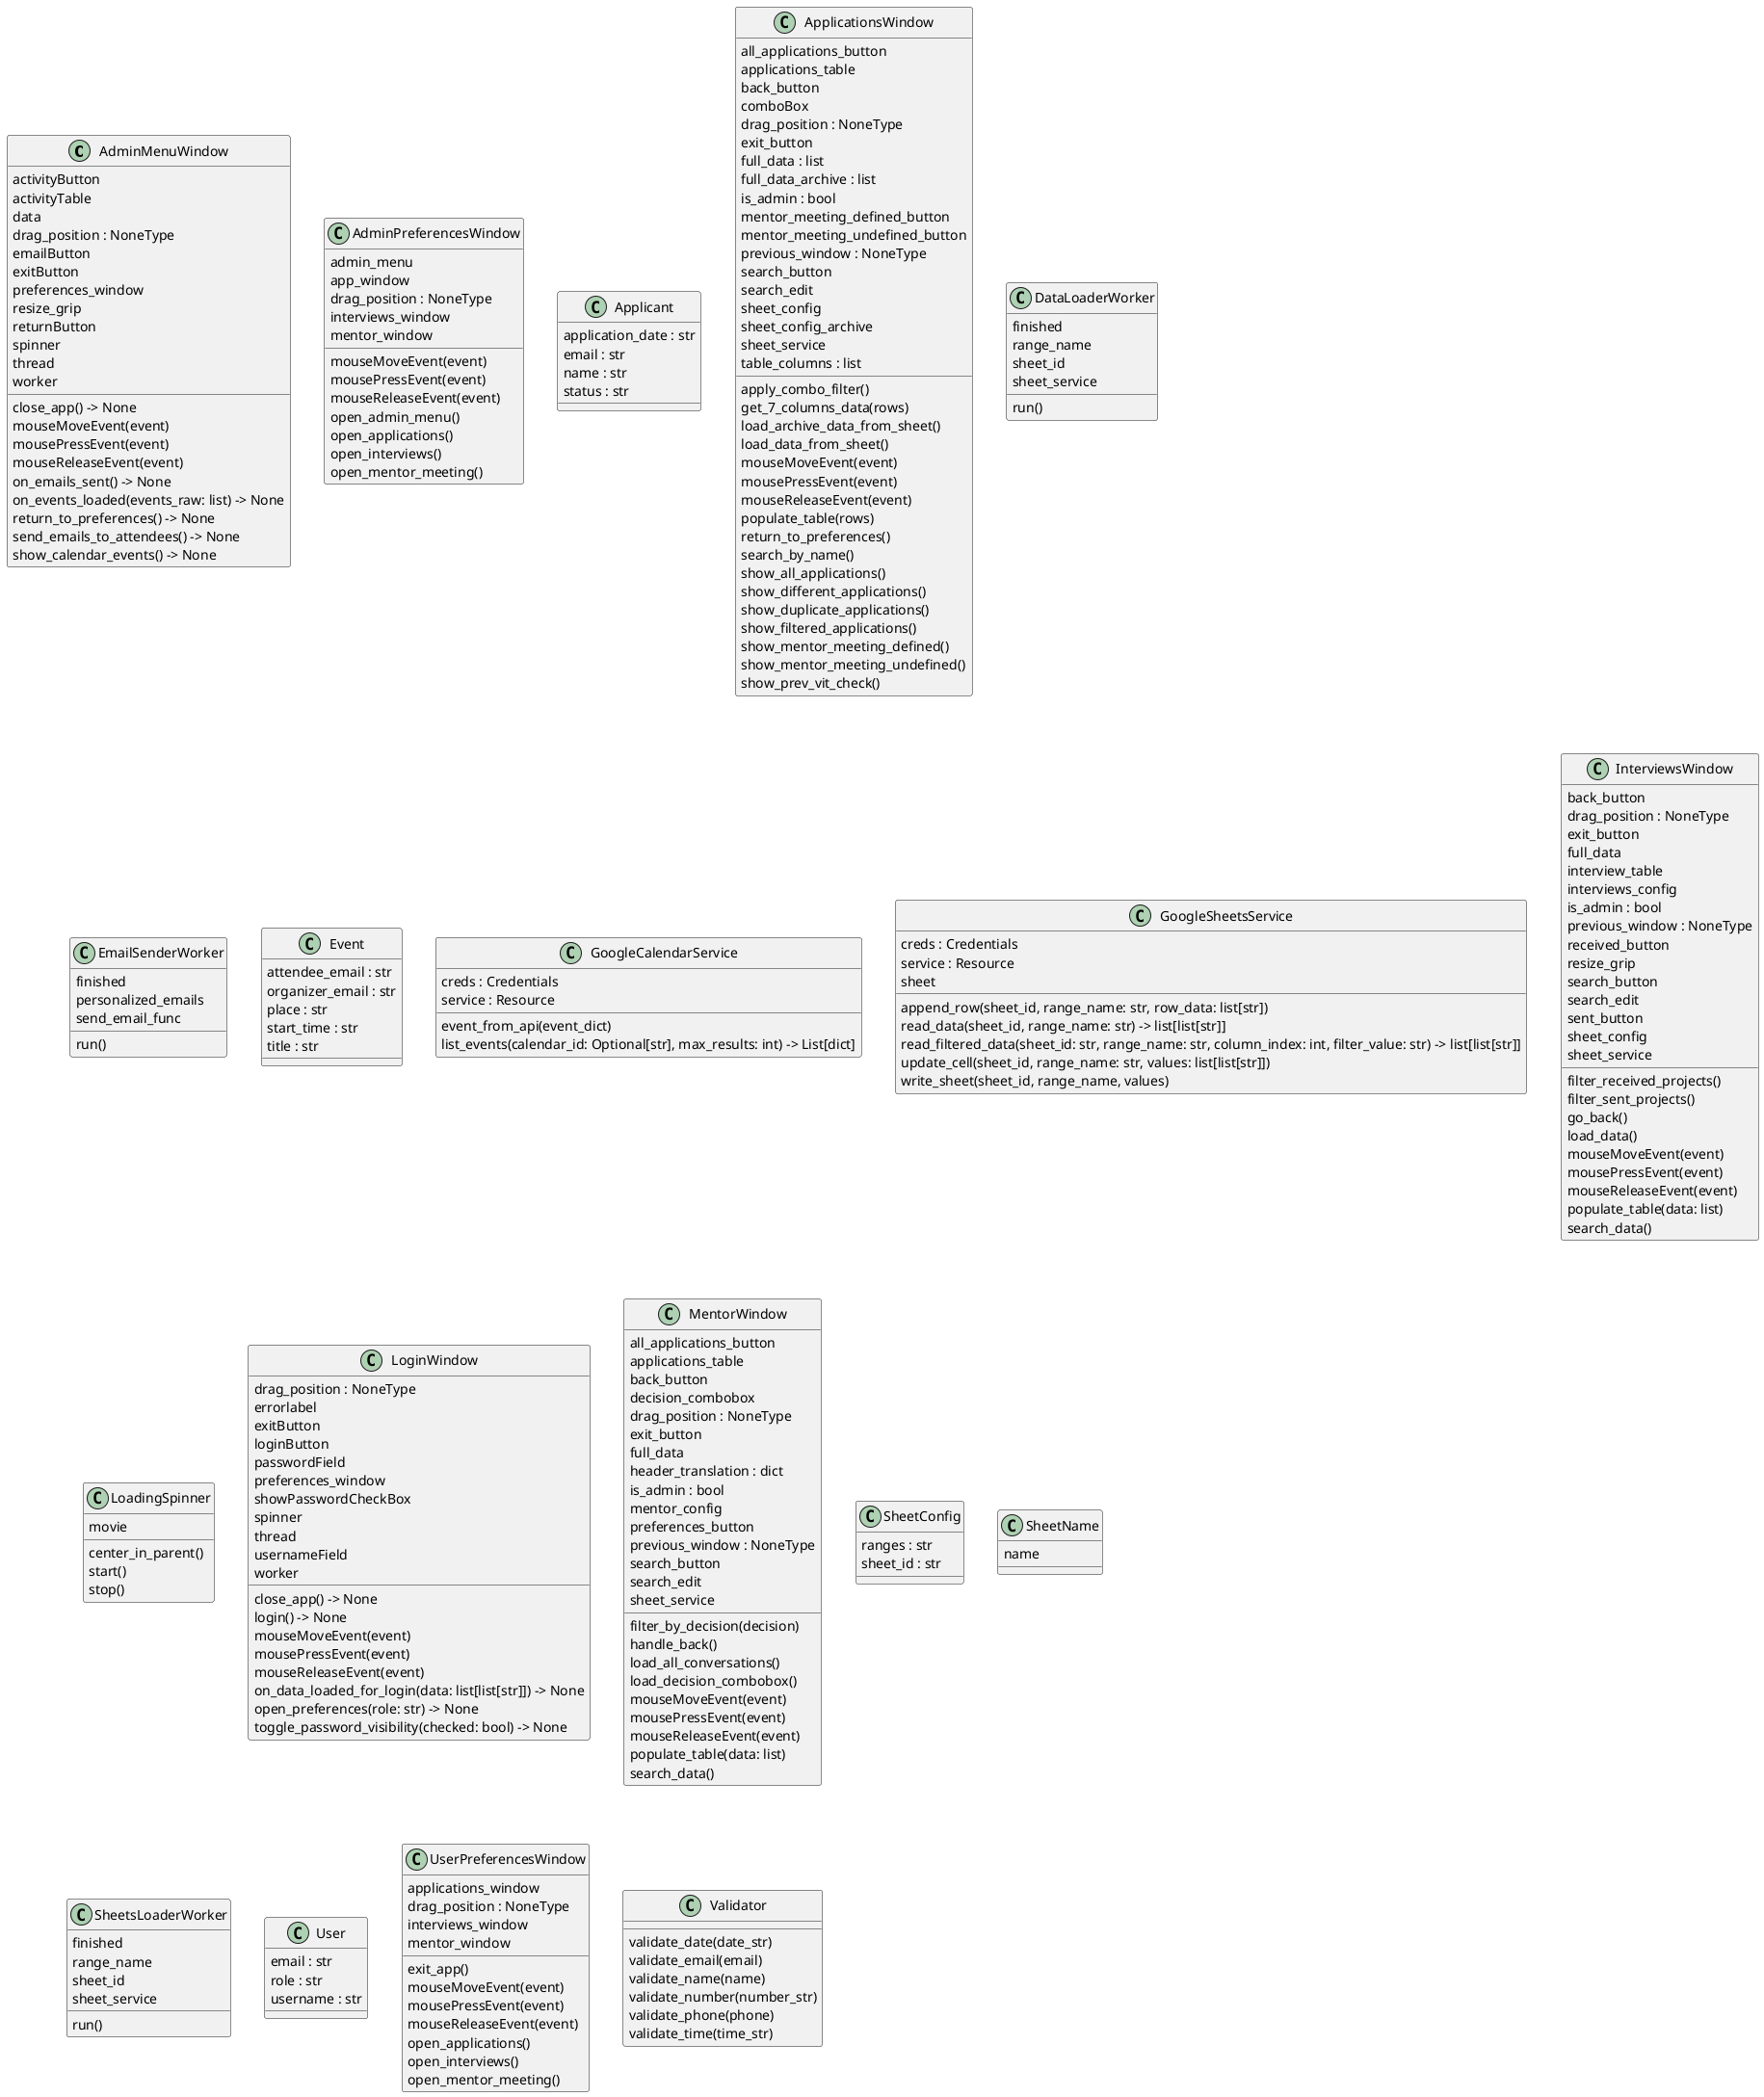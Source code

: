@startuml classes_Crm
set namespaceSeparator none
class "AdminMenuWindow" as Python-Module-Week7.views.admin_menu.AdminMenuWindow {
  activityButton
  activityTable
  data
  drag_position : NoneType
  emailButton
  exitButton
  preferences_window
  resize_grip
  returnButton
  spinner
  thread
  worker
  close_app() -> None
  mouseMoveEvent(event)
  mousePressEvent(event)
  mouseReleaseEvent(event)
  on_emails_sent() -> None
  on_events_loaded(events_raw: list) -> None
  return_to_preferences() -> None
  send_emails_to_attendees() -> None
  show_calendar_events() -> None
}
class "AdminPreferencesWindow" as Python-Module-Week7.views.preferences_admin.AdminPreferencesWindow {
  admin_menu
  app_window
  drag_position : NoneType
  interviews_window
  mentor_window
  mouseMoveEvent(event)
  mousePressEvent(event)
  mouseReleaseEvent(event)
  open_admin_menu()
  open_applications()
  open_interviews()
  open_mentor_meeting()
}
class "Applicant" as Python-Module-Week7.models.applicant.Applicant {
  application_date : str
  email : str
  name : str
  status : str
}
class "ApplicationsWindow" as Python-Module-Week7.views.applications.ApplicationsWindow {
  all_applications_button
  applications_table
  back_button
  comboBox
  drag_position : NoneType
  exit_button
  full_data : list
  full_data_archive : list
  is_admin : bool
  mentor_meeting_defined_button
  mentor_meeting_undefined_button
  previous_window : NoneType
  search_button
  search_edit
  sheet_config
  sheet_config_archive
  sheet_service
  table_columns : list
  apply_combo_filter()
  get_7_columns_data(rows)
  load_archive_data_from_sheet()
  load_data_from_sheet()
  mouseMoveEvent(event)
  mousePressEvent(event)
  mouseReleaseEvent(event)
  populate_table(rows)
  return_to_preferences()
  search_by_name()
  show_all_applications()
  show_different_applications()
  show_duplicate_applications()
  show_filtered_applications()
  show_mentor_meeting_defined()
  show_mentor_meeting_undefined()
  show_prev_vit_check()
}
class "DataLoaderWorker" as Python-Module-Week7.workers.data_loader_worker.DataLoaderWorker {
  finished
  range_name
  sheet_id
  sheet_service
  run()
}
class "EmailSenderWorker" as Python-Module-Week7.workers.email_sender_worker.EmailSenderWorker {
  finished
  personalized_emails
  send_email_func
  run()
}
class "Event" as Python-Module-Week7.models.event.Event {
  attendee_email : str
  organizer_email : str
  place : str
  start_time : str
  title : str
}
class "GoogleCalendarService" as Python-Module-Week7.services.google_calendar_service.GoogleCalendarService {
  creds : Credentials
  service : Resource
  event_from_api(event_dict)
  list_events(calendar_id: Optional[str], max_results: int) -> List[dict]
}
class "GoogleSheetsService" as Python-Module-Week7.services.google_sheets_service.GoogleSheetsService {
  creds : Credentials
  service : Resource
  sheet
  append_row(sheet_id, range_name: str, row_data: list[str])
  read_data(sheet_id, range_name: str) -> list[list[str]]
  read_filtered_data(sheet_id: str, range_name: str, column_index: int, filter_value: str) -> list[list[str]]
  update_cell(sheet_id, range_name: str, values: list[list[str]])
  write_sheet(sheet_id, range_name, values)
}
class "InterviewsWindow" as Python-Module-Week7.views.interviews.InterviewsWindow {
  back_button
  drag_position : NoneType
  exit_button
  full_data
  interview_table
  interviews_config
  is_admin : bool
  previous_window : NoneType
  received_button
  resize_grip
  search_button
  search_edit
  sent_button
  sheet_config
  sheet_service
  filter_received_projects()
  filter_sent_projects()
  go_back()
  load_data()
  mouseMoveEvent(event)
  mousePressEvent(event)
  mouseReleaseEvent(event)
  populate_table(data: list)
  search_data()
}
class "LoadingSpinner" as Python-Module-Week7.widgets.loading.LoadingSpinner {
  movie
  center_in_parent()
  start()
  stop()
}
class "LoginWindow" as Python-Module-Week7.views.login.LoginWindow {
  drag_position : NoneType
  errorlabel
  exitButton
  loginButton
  passwordField
  preferences_window
  showPasswordCheckBox
  spinner
  thread
  usernameField
  worker
  close_app() -> None
  login() -> None
  mouseMoveEvent(event)
  mousePressEvent(event)
  mouseReleaseEvent(event)
  on_data_loaded_for_login(data: list[list[str]]) -> None
  open_preferences(role: str) -> None
  toggle_password_visibility(checked: bool) -> None
}
class "MentorWindow" as Python-Module-Week7.views.mentor.MentorWindow {
  all_applications_button
  applications_table
  back_button
  decision_combobox
  drag_position : NoneType
  exit_button
  full_data
  header_translation : dict
  is_admin : bool
  mentor_config
  preferences_button
  previous_window : NoneType
  search_button
  search_edit
  sheet_service
  filter_by_decision(decision)
  handle_back()
  load_all_conversations()
  load_decision_combobox()
  mouseMoveEvent(event)
  mousePressEvent(event)
  mouseReleaseEvent(event)
  populate_table(data: list)
  search_data()
}
class "SheetConfig" as Python-Module-Week7.config.SheetConfig {
  ranges : str
  sheet_id : str
}
class "SheetName" as Python-Module-Week7.config.SheetName {
  name
}
class "SheetsLoaderWorker" as Python-Module-Week7.workers.sheets_loader_worker.SheetsLoaderWorker {
  finished
  range_name
  sheet_id
  sheet_service
  run()
}
class "User" as Python-Module-Week7.models.user.User {
  email : str
  role : str
  username : str
}
class "UserPreferencesWindow" as Python-Module-Week7.views.preferences.UserPreferencesWindow {
  applications_window
  drag_position : NoneType
  interviews_window
  mentor_window
  exit_app()
  mouseMoveEvent(event)
  mousePressEvent(event)
  mouseReleaseEvent(event)
  open_applications()
  open_interviews()
  open_mentor_meeting()
}
class "Validator" as Python-Module-Week7.utils.validators.Validator {
  validate_date(date_str)
  validate_email(email)
  validate_name(name)
  validate_number(number_str)
  validate_phone(phone)
  validate_time(time_str)
}
@enduml
